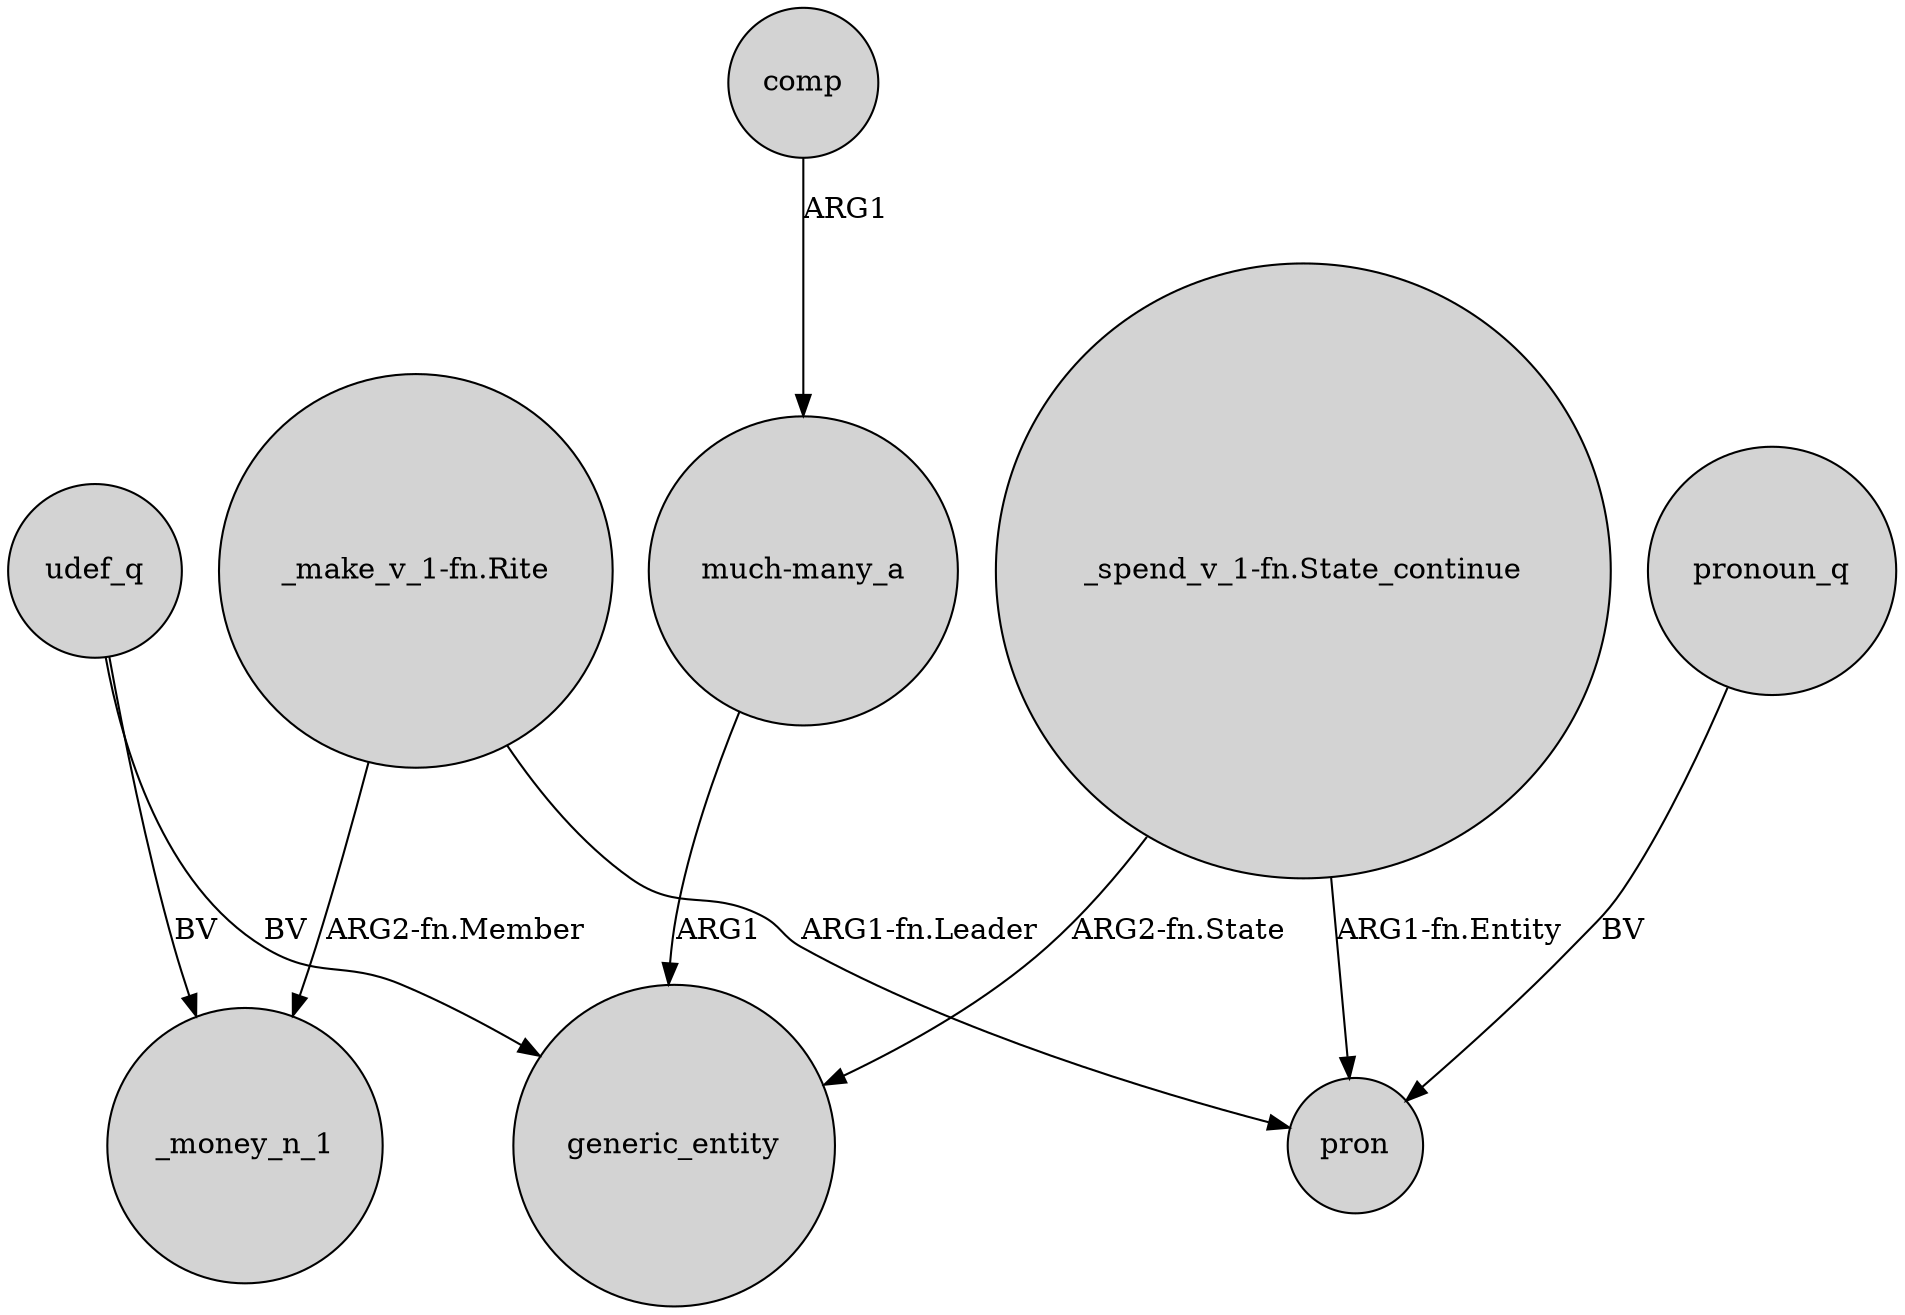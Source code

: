 digraph {
	node [shape=circle style=filled]
	udef_q -> _money_n_1 [label=BV]
	"much-many_a" -> generic_entity [label=ARG1]
	"_make_v_1-fn.Rite" -> pron [label="ARG1-fn.Leader"]
	"_make_v_1-fn.Rite" -> _money_n_1 [label="ARG2-fn.Member"]
	"_spend_v_1-fn.State_continue" -> generic_entity [label="ARG2-fn.State"]
	"_spend_v_1-fn.State_continue" -> pron [label="ARG1-fn.Entity"]
	udef_q -> generic_entity [label=BV]
	pronoun_q -> pron [label=BV]
	comp -> "much-many_a" [label=ARG1]
}
